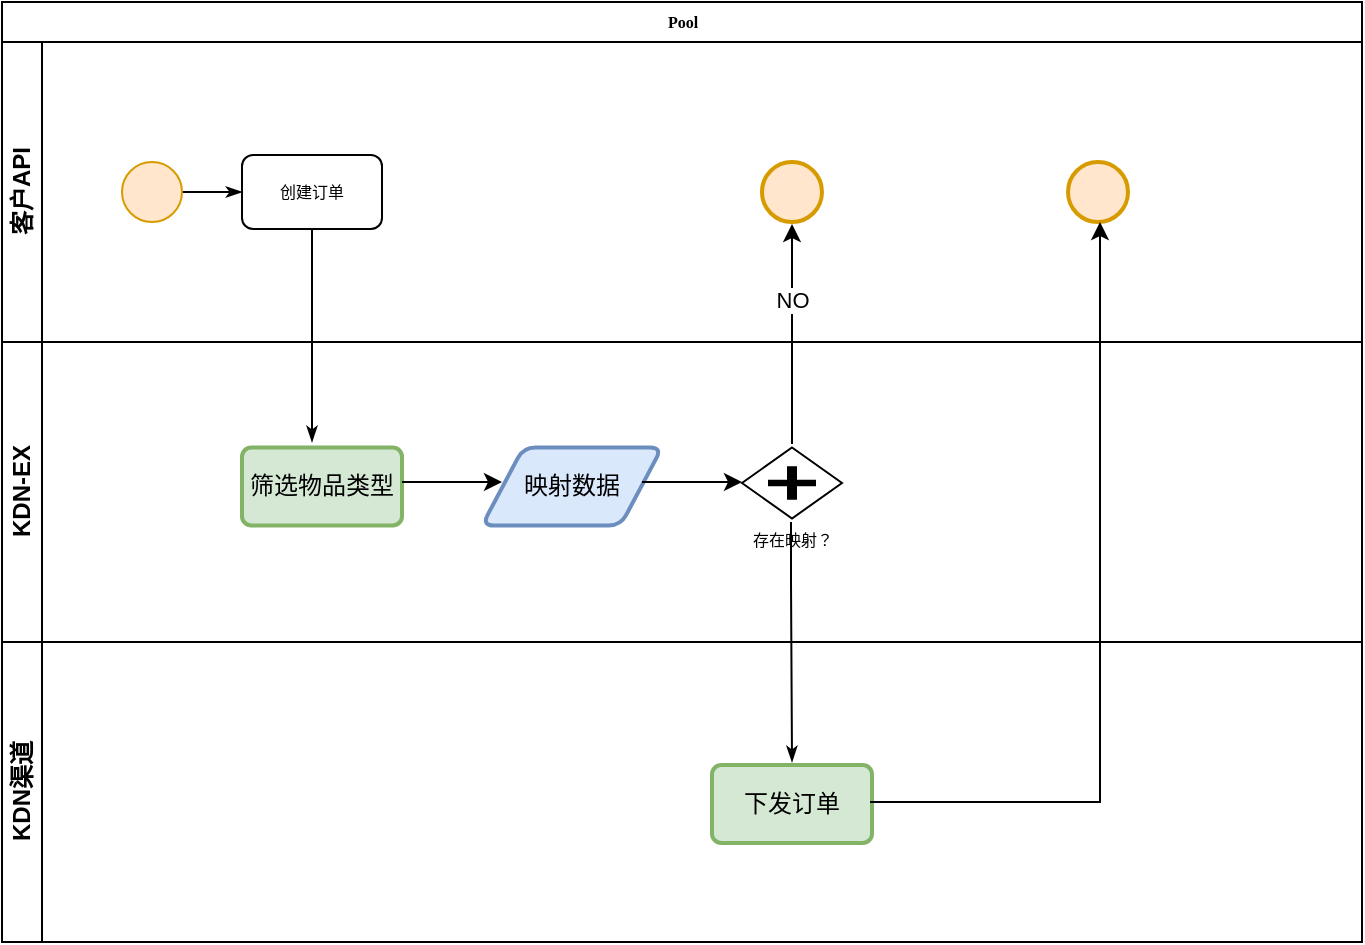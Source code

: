 <mxfile version="21.1.7" type="github" pages="3">
  <diagram name="Page-1" id="c7488fd3-1785-93aa-aadb-54a6760d102a">
    <mxGraphModel dx="1341" dy="748" grid="1" gridSize="10" guides="1" tooltips="1" connect="1" arrows="1" fold="1" page="1" pageScale="1" pageWidth="1100" pageHeight="850" background="none" math="0" shadow="0">
      <root>
        <mxCell id="0" />
        <mxCell id="1" parent="0" />
        <mxCell id="2b4e8129b02d487f-1" value="Pool" style="swimlane;html=1;childLayout=stackLayout;horizontal=1;startSize=20;horizontalStack=0;rounded=0;shadow=0;labelBackgroundColor=none;strokeWidth=1;fontFamily=Verdana;fontSize=8;align=center;" parent="1" vertex="1">
          <mxGeometry x="180" y="70" width="680" height="470" as="geometry" />
        </mxCell>
        <mxCell id="2b4e8129b02d487f-2" value="客户API" style="swimlane;html=1;startSize=20;horizontal=0;" parent="2b4e8129b02d487f-1" vertex="1">
          <mxGeometry y="20" width="680" height="150" as="geometry" />
        </mxCell>
        <mxCell id="2b4e8129b02d487f-18" style="edgeStyle=orthogonalEdgeStyle;rounded=0;html=1;labelBackgroundColor=none;startArrow=none;startFill=0;startSize=5;endArrow=classicThin;endFill=1;endSize=5;jettySize=auto;orthogonalLoop=1;strokeWidth=1;fontFamily=Verdana;fontSize=8" parent="2b4e8129b02d487f-2" source="2b4e8129b02d487f-5" target="2b4e8129b02d487f-6" edge="1">
          <mxGeometry relative="1" as="geometry" />
        </mxCell>
        <mxCell id="2b4e8129b02d487f-5" value="" style="ellipse;whiteSpace=wrap;html=1;rounded=0;shadow=0;labelBackgroundColor=none;strokeWidth=1;fontFamily=Verdana;fontSize=8;align=center;fillColor=#ffe6cc;strokeColor=#d79b00;" parent="2b4e8129b02d487f-2" vertex="1">
          <mxGeometry x="60" y="60" width="30" height="30" as="geometry" />
        </mxCell>
        <mxCell id="2b4e8129b02d487f-6" value="创建订单" style="rounded=1;whiteSpace=wrap;html=1;shadow=0;labelBackgroundColor=none;strokeWidth=1;fontFamily=Verdana;fontSize=8;align=center;" parent="2b4e8129b02d487f-2" vertex="1">
          <mxGeometry x="120" y="56.5" width="70" height="37" as="geometry" />
        </mxCell>
        <mxCell id="2b4e8129b02d487f-11" value="" style="ellipse;whiteSpace=wrap;html=1;rounded=0;shadow=0;labelBackgroundColor=none;strokeWidth=2;fontFamily=Verdana;fontSize=8;align=center;fillColor=#ffe6cc;strokeColor=#d79b00;" parent="2b4e8129b02d487f-2" vertex="1">
          <mxGeometry x="380" y="60" width="30" height="30" as="geometry" />
        </mxCell>
        <mxCell id="eg-5MCdYRZrcCjl5ns9g-2" value="" style="ellipse;whiteSpace=wrap;html=1;rounded=0;shadow=0;labelBackgroundColor=none;strokeWidth=2;fontFamily=Verdana;fontSize=8;align=center;fillColor=#ffe6cc;strokeColor=#d79b00;" vertex="1" parent="2b4e8129b02d487f-2">
          <mxGeometry x="533" y="60" width="30" height="30" as="geometry" />
        </mxCell>
        <mxCell id="2b4e8129b02d487f-3" value="KDN-EX" style="swimlane;html=1;startSize=20;horizontal=0;" parent="2b4e8129b02d487f-1" vertex="1">
          <mxGeometry y="170" width="680" height="150" as="geometry" />
        </mxCell>
        <mxCell id="cXyiy-AwKJkyrSfhlRhQ-1" value="映射数据" style="shape=parallelogram;html=1;strokeWidth=2;perimeter=parallelogramPerimeter;whiteSpace=wrap;rounded=1;arcSize=12;size=0.23;fillColor=#dae8fc;strokeColor=#6c8ebf;" vertex="1" parent="2b4e8129b02d487f-3">
          <mxGeometry x="240" y="52.75" width="90" height="39" as="geometry" />
        </mxCell>
        <mxCell id="cXyiy-AwKJkyrSfhlRhQ-2" value="筛选物品类型" style="rounded=1;whiteSpace=wrap;html=1;strokeWidth=2;arcSize=12;fillColor=#d5e8d4;strokeColor=#82b366;" vertex="1" parent="2b4e8129b02d487f-3">
          <mxGeometry x="120" y="52.75" width="80" height="39" as="geometry" />
        </mxCell>
        <mxCell id="cXyiy-AwKJkyrSfhlRhQ-4" value="存在映射？" style="shape=mxgraph.bpmn.shape;html=1;verticalLabelPosition=bottom;labelBackgroundColor=#ffffff;verticalAlign=top;perimeter=rhombusPerimeter;background=gateway;outline=none;symbol=parallelGw;rounded=1;shadow=0;strokeWidth=1;fontFamily=Verdana;fontSize=8;align=center;" vertex="1" parent="2b4e8129b02d487f-3">
          <mxGeometry x="370" y="52.75" width="50" height="35.5" as="geometry" />
        </mxCell>
        <mxCell id="cXyiy-AwKJkyrSfhlRhQ-5" value="" style="edgeStyle=orthogonalEdgeStyle;rounded=0;orthogonalLoop=1;jettySize=auto;html=1;" edge="1" parent="2b4e8129b02d487f-3">
          <mxGeometry relative="1" as="geometry">
            <mxPoint x="320" y="70" as="sourcePoint" />
            <mxPoint x="370" y="70" as="targetPoint" />
          </mxGeometry>
        </mxCell>
        <mxCell id="YGkNrmqlYQesp8JgBSFn-2" value="" style="endArrow=classic;html=1;rounded=0;entryX=0.5;entryY=1;entryDx=0;entryDy=0;" edge="1" parent="2b4e8129b02d487f-3">
          <mxGeometry width="50" height="50" relative="1" as="geometry">
            <mxPoint x="395" y="51" as="sourcePoint" />
            <mxPoint x="395" y="-59" as="targetPoint" />
          </mxGeometry>
        </mxCell>
        <mxCell id="YGkNrmqlYQesp8JgBSFn-3" value="NO" style="edgeLabel;html=1;align=center;verticalAlign=middle;resizable=0;points=[];" vertex="1" connectable="0" parent="YGkNrmqlYQesp8JgBSFn-2">
          <mxGeometry x="0.309" relative="1" as="geometry">
            <mxPoint as="offset" />
          </mxGeometry>
        </mxCell>
        <mxCell id="eg-5MCdYRZrcCjl5ns9g-1" style="edgeStyle=orthogonalEdgeStyle;rounded=0;html=1;labelBackgroundColor=none;startArrow=none;startFill=0;startSize=5;endArrow=classicThin;endFill=1;endSize=5;jettySize=auto;orthogonalLoop=1;strokeWidth=1;fontFamily=Verdana;fontSize=8;" edge="1" parent="2b4e8129b02d487f-3">
          <mxGeometry relative="1" as="geometry">
            <mxPoint x="394.5" y="90" as="sourcePoint" />
            <mxPoint x="395" y="210" as="targetPoint" />
            <Array as="points">
              <mxPoint x="395" y="120" />
              <mxPoint x="395" y="120" />
            </Array>
          </mxGeometry>
        </mxCell>
        <mxCell id="vy70RR6y7A3GXflHRzFj-1" value="" style="edgeStyle=orthogonalEdgeStyle;rounded=0;orthogonalLoop=1;jettySize=auto;html=1;" edge="1" parent="2b4e8129b02d487f-3">
          <mxGeometry relative="1" as="geometry">
            <mxPoint x="200" y="70" as="sourcePoint" />
            <mxPoint x="250" y="70" as="targetPoint" />
          </mxGeometry>
        </mxCell>
        <mxCell id="2b4e8129b02d487f-4" value="KDN渠道" style="swimlane;html=1;startSize=20;horizontal=0;" parent="2b4e8129b02d487f-1" vertex="1">
          <mxGeometry y="320" width="680" height="150" as="geometry">
            <mxRectangle y="320" width="680" height="30" as="alternateBounds" />
          </mxGeometry>
        </mxCell>
        <mxCell id="YGkNrmqlYQesp8JgBSFn-6" value="下发订单" style="rounded=1;whiteSpace=wrap;html=1;strokeWidth=2;arcSize=12;fillColor=#d5e8d4;strokeColor=#82b366;" vertex="1" parent="2b4e8129b02d487f-4">
          <mxGeometry x="355" y="61.5" width="80" height="39" as="geometry" />
        </mxCell>
        <mxCell id="2b4e8129b02d487f-24" style="edgeStyle=orthogonalEdgeStyle;rounded=0;html=1;labelBackgroundColor=none;startArrow=none;startFill=0;startSize=5;endArrow=classicThin;endFill=1;endSize=5;jettySize=auto;orthogonalLoop=1;strokeWidth=1;fontFamily=Verdana;fontSize=8" parent="2b4e8129b02d487f-1" source="2b4e8129b02d487f-6" edge="1">
          <mxGeometry relative="1" as="geometry">
            <mxPoint x="155" y="220" as="targetPoint" />
          </mxGeometry>
        </mxCell>
        <mxCell id="eg-5MCdYRZrcCjl5ns9g-3" value="" style="endArrow=classic;html=1;rounded=0;edgeStyle=orthogonalEdgeStyle;entryX=0.5;entryY=1;entryDx=0;entryDy=0;exitX=0.938;exitY=0.474;exitDx=0;exitDy=0;exitPerimeter=0;" edge="1" parent="2b4e8129b02d487f-1">
          <mxGeometry width="50" height="50" relative="1" as="geometry">
            <mxPoint x="434.04" y="399.986" as="sourcePoint" />
            <mxPoint x="549" y="110" as="targetPoint" />
            <Array as="points">
              <mxPoint x="549" y="400" />
            </Array>
          </mxGeometry>
        </mxCell>
      </root>
    </mxGraphModel>
  </diagram>
  <diagram name="Page-1 的副本" id="4hg6F2vFtD7_7h2gZxns">
    <mxGraphModel dx="1341" dy="748" grid="1" gridSize="10" guides="1" tooltips="1" connect="1" arrows="1" fold="1" page="1" pageScale="1" pageWidth="1100" pageHeight="850" background="none" math="0" shadow="0">
      <root>
        <mxCell id="1OYm-rZ2bbMsDLSTkXB--0" />
        <mxCell id="1OYm-rZ2bbMsDLSTkXB--1" parent="1OYm-rZ2bbMsDLSTkXB--0" />
        <mxCell id="1OYm-rZ2bbMsDLSTkXB--2" value="Pool" style="swimlane;html=1;childLayout=stackLayout;horizontal=1;startSize=20;horizontalStack=0;rounded=0;shadow=0;labelBackgroundColor=none;strokeWidth=1;fontFamily=Verdana;fontSize=8;align=center;" vertex="1" parent="1OYm-rZ2bbMsDLSTkXB--1">
          <mxGeometry x="180" y="70" width="680" height="470" as="geometry" />
        </mxCell>
        <mxCell id="1OYm-rZ2bbMsDLSTkXB--3" value="客户API" style="swimlane;html=1;startSize=20;horizontal=0;" vertex="1" parent="1OYm-rZ2bbMsDLSTkXB--2">
          <mxGeometry y="20" width="680" height="150" as="geometry" />
        </mxCell>
        <mxCell id="1OYm-rZ2bbMsDLSTkXB--4" style="edgeStyle=orthogonalEdgeStyle;rounded=0;html=1;labelBackgroundColor=none;startArrow=none;startFill=0;startSize=5;endArrow=classicThin;endFill=1;endSize=5;jettySize=auto;orthogonalLoop=1;strokeWidth=1;fontFamily=Verdana;fontSize=8" edge="1" parent="1OYm-rZ2bbMsDLSTkXB--3" source="1OYm-rZ2bbMsDLSTkXB--5" target="1OYm-rZ2bbMsDLSTkXB--6">
          <mxGeometry relative="1" as="geometry" />
        </mxCell>
        <mxCell id="1OYm-rZ2bbMsDLSTkXB--5" value="" style="ellipse;whiteSpace=wrap;html=1;rounded=0;shadow=0;labelBackgroundColor=none;strokeWidth=1;fontFamily=Verdana;fontSize=8;align=center;" vertex="1" parent="1OYm-rZ2bbMsDLSTkXB--3">
          <mxGeometry x="60" y="60" width="30" height="30" as="geometry" />
        </mxCell>
        <mxCell id="1OYm-rZ2bbMsDLSTkXB--6" value="" style="rounded=1;whiteSpace=wrap;html=1;shadow=0;labelBackgroundColor=none;strokeWidth=1;fontFamily=Verdana;fontSize=8;align=center;" vertex="1" parent="1OYm-rZ2bbMsDLSTkXB--3">
          <mxGeometry x="120" y="56.5" width="70" height="37" as="geometry" />
        </mxCell>
        <mxCell id="1OYm-rZ2bbMsDLSTkXB--7" style="edgeStyle=orthogonalEdgeStyle;rounded=0;html=1;labelBackgroundColor=none;startArrow=none;startFill=0;startSize=5;endArrow=classicThin;endFill=1;endSize=5;jettySize=auto;orthogonalLoop=1;strokeWidth=1;fontFamily=Verdana;fontSize=8" edge="1" parent="1OYm-rZ2bbMsDLSTkXB--3" source="1OYm-rZ2bbMsDLSTkXB--8" target="1OYm-rZ2bbMsDLSTkXB--9">
          <mxGeometry relative="1" as="geometry" />
        </mxCell>
        <mxCell id="1OYm-rZ2bbMsDLSTkXB--8" value="" style="rounded=1;whiteSpace=wrap;html=1;shadow=0;labelBackgroundColor=none;strokeWidth=1;fontFamily=Verdana;fontSize=8;align=center;" vertex="1" parent="1OYm-rZ2bbMsDLSTkXB--3">
          <mxGeometry x="230" y="56.5" width="70" height="37" as="geometry" />
        </mxCell>
        <mxCell id="1OYm-rZ2bbMsDLSTkXB--9" value="" style="ellipse;whiteSpace=wrap;html=1;rounded=0;shadow=0;labelBackgroundColor=none;strokeWidth=2;fontFamily=Verdana;fontSize=8;align=center;" vertex="1" parent="1OYm-rZ2bbMsDLSTkXB--3">
          <mxGeometry x="330" y="60" width="30" height="30" as="geometry" />
        </mxCell>
        <mxCell id="1OYm-rZ2bbMsDLSTkXB--10" style="edgeStyle=orthogonalEdgeStyle;rounded=0;html=1;entryX=0;entryY=0.5;labelBackgroundColor=none;startArrow=none;startFill=0;startSize=5;endArrow=classicThin;endFill=1;endSize=5;jettySize=auto;orthogonalLoop=1;strokeWidth=1;fontFamily=Verdana;fontSize=8" edge="1" parent="1OYm-rZ2bbMsDLSTkXB--3" source="1OYm-rZ2bbMsDLSTkXB--11" target="1OYm-rZ2bbMsDLSTkXB--13">
          <mxGeometry relative="1" as="geometry" />
        </mxCell>
        <mxCell id="1OYm-rZ2bbMsDLSTkXB--11" value="" style="rounded=1;whiteSpace=wrap;html=1;shadow=0;labelBackgroundColor=none;strokeWidth=1;fontFamily=Verdana;fontSize=8;align=center;" vertex="1" parent="1OYm-rZ2bbMsDLSTkXB--3">
          <mxGeometry x="420" y="56.5" width="70" height="37" as="geometry" />
        </mxCell>
        <mxCell id="1OYm-rZ2bbMsDLSTkXB--12" style="edgeStyle=orthogonalEdgeStyle;rounded=0;html=1;labelBackgroundColor=none;startArrow=none;startFill=0;startSize=5;endArrow=classicThin;endFill=1;endSize=5;jettySize=auto;orthogonalLoop=1;strokeWidth=1;fontFamily=Verdana;fontSize=8" edge="1" parent="1OYm-rZ2bbMsDLSTkXB--3" source="1OYm-rZ2bbMsDLSTkXB--13" target="1OYm-rZ2bbMsDLSTkXB--14">
          <mxGeometry relative="1" as="geometry" />
        </mxCell>
        <mxCell id="1OYm-rZ2bbMsDLSTkXB--13" value="" style="shape=mxgraph.bpmn.shape;html=1;verticalLabelPosition=bottom;labelBackgroundColor=#ffffff;verticalAlign=top;perimeter=rhombusPerimeter;background=gateway;outline=none;symbol=parallelGw;rounded=1;shadow=0;strokeWidth=1;fontFamily=Verdana;fontSize=8;align=center;" vertex="1" parent="1OYm-rZ2bbMsDLSTkXB--3">
          <mxGeometry x="550" y="60" width="30" height="30" as="geometry" />
        </mxCell>
        <mxCell id="1OYm-rZ2bbMsDLSTkXB--14" value="" style="ellipse;whiteSpace=wrap;html=1;rounded=0;shadow=0;labelBackgroundColor=none;strokeWidth=2;fontFamily=Verdana;fontSize=8;align=center;" vertex="1" parent="1OYm-rZ2bbMsDLSTkXB--3">
          <mxGeometry x="610" y="60" width="30" height="30" as="geometry" />
        </mxCell>
        <mxCell id="1OYm-rZ2bbMsDLSTkXB--15" value="KDN-EX" style="swimlane;html=1;startSize=20;horizontal=0;" vertex="1" parent="1OYm-rZ2bbMsDLSTkXB--2">
          <mxGeometry y="170" width="680" height="150" as="geometry" />
        </mxCell>
        <mxCell id="1OYm-rZ2bbMsDLSTkXB--16" style="edgeStyle=orthogonalEdgeStyle;rounded=0;html=1;labelBackgroundColor=none;startArrow=none;startFill=0;startSize=5;endArrow=classicThin;endFill=1;endSize=5;jettySize=auto;orthogonalLoop=1;strokeWidth=1;fontFamily=Verdana;fontSize=8" edge="1" parent="1OYm-rZ2bbMsDLSTkXB--15" source="1OYm-rZ2bbMsDLSTkXB--17" target="1OYm-rZ2bbMsDLSTkXB--18">
          <mxGeometry relative="1" as="geometry" />
        </mxCell>
        <mxCell id="1OYm-rZ2bbMsDLSTkXB--17" value="" style="rounded=1;whiteSpace=wrap;html=1;shadow=0;labelBackgroundColor=none;strokeWidth=1;fontFamily=Verdana;fontSize=8;align=center;" vertex="1" parent="1OYm-rZ2bbMsDLSTkXB--15">
          <mxGeometry x="120" y="50.0" width="70" height="37" as="geometry" />
        </mxCell>
        <mxCell id="1OYm-rZ2bbMsDLSTkXB--18" value="" style="strokeWidth=1;html=1;shape=mxgraph.flowchart.decision;whiteSpace=wrap;rounded=1;shadow=0;labelBackgroundColor=none;fontFamily=Verdana;fontSize=8;align=center;" vertex="1" parent="1OYm-rZ2bbMsDLSTkXB--15">
          <mxGeometry x="250" y="53.5" width="30" height="30" as="geometry" />
        </mxCell>
        <mxCell id="1OYm-rZ2bbMsDLSTkXB--19" value="KDN渠道" style="swimlane;html=1;startSize=20;horizontal=0;" vertex="1" parent="1OYm-rZ2bbMsDLSTkXB--2">
          <mxGeometry y="320" width="680" height="150" as="geometry" />
        </mxCell>
        <mxCell id="1OYm-rZ2bbMsDLSTkXB--20" style="edgeStyle=orthogonalEdgeStyle;rounded=0;html=1;labelBackgroundColor=none;startArrow=none;startFill=0;startSize=5;endArrow=classicThin;endFill=1;endSize=5;jettySize=auto;orthogonalLoop=1;strokeWidth=1;fontFamily=Verdana;fontSize=8;" edge="1" parent="1OYm-rZ2bbMsDLSTkXB--19" source="1OYm-rZ2bbMsDLSTkXB--21" target="1OYm-rZ2bbMsDLSTkXB--23">
          <mxGeometry relative="1" as="geometry" />
        </mxCell>
        <mxCell id="1OYm-rZ2bbMsDLSTkXB--21" value="" style="rounded=1;whiteSpace=wrap;html=1;shadow=0;labelBackgroundColor=none;strokeWidth=1;fontFamily=Verdana;fontSize=8;align=center;" vertex="1" parent="1OYm-rZ2bbMsDLSTkXB--19">
          <mxGeometry x="230" y="57.0" width="70" height="37" as="geometry" />
        </mxCell>
        <mxCell id="1OYm-rZ2bbMsDLSTkXB--22" value="Yes" style="edgeStyle=orthogonalEdgeStyle;rounded=0;html=1;entryX=0;entryY=0.5;labelBackgroundColor=none;startArrow=none;startFill=0;startSize=5;endArrow=classicThin;endFill=1;endSize=5;jettySize=auto;orthogonalLoop=1;strokeWidth=1;fontFamily=Verdana;fontSize=8" edge="1" parent="1OYm-rZ2bbMsDLSTkXB--19" source="1OYm-rZ2bbMsDLSTkXB--23" target="1OYm-rZ2bbMsDLSTkXB--25">
          <mxGeometry x="-0.501" y="6" relative="1" as="geometry">
            <mxPoint as="offset" />
          </mxGeometry>
        </mxCell>
        <mxCell id="1OYm-rZ2bbMsDLSTkXB--23" value="" style="strokeWidth=1;html=1;shape=mxgraph.flowchart.decision;whiteSpace=wrap;rounded=1;shadow=0;labelBackgroundColor=none;fontFamily=Verdana;fontSize=8;align=center;" vertex="1" parent="1OYm-rZ2bbMsDLSTkXB--19">
          <mxGeometry x="330" y="60.5" width="30" height="30" as="geometry" />
        </mxCell>
        <mxCell id="1OYm-rZ2bbMsDLSTkXB--24" style="edgeStyle=orthogonalEdgeStyle;rounded=0;html=1;labelBackgroundColor=none;startArrow=none;startFill=0;startSize=5;endArrow=classicThin;endFill=1;endSize=5;jettySize=auto;orthogonalLoop=1;strokeColor=#000000;strokeWidth=1;fontFamily=Verdana;fontSize=8;fontColor=#000000;" edge="1" parent="1OYm-rZ2bbMsDLSTkXB--19" source="1OYm-rZ2bbMsDLSTkXB--25" target="1OYm-rZ2bbMsDLSTkXB--26">
          <mxGeometry relative="1" as="geometry" />
        </mxCell>
        <mxCell id="1OYm-rZ2bbMsDLSTkXB--25" value="" style="shape=mxgraph.bpmn.shape;html=1;verticalLabelPosition=bottom;labelBackgroundColor=#ffffff;verticalAlign=top;perimeter=rhombusPerimeter;background=gateway;outline=none;symbol=parallelGw;rounded=1;shadow=0;strokeWidth=1;fontFamily=Verdana;fontSize=8;align=center;" vertex="1" parent="1OYm-rZ2bbMsDLSTkXB--19">
          <mxGeometry x="440" y="60.5" width="30" height="30" as="geometry" />
        </mxCell>
        <mxCell id="1OYm-rZ2bbMsDLSTkXB--26" value="" style="rounded=1;whiteSpace=wrap;html=1;shadow=0;labelBackgroundColor=none;strokeWidth=1;fontFamily=Verdana;fontSize=8;align=center;" vertex="1" parent="1OYm-rZ2bbMsDLSTkXB--19">
          <mxGeometry x="530" y="57" width="70" height="37" as="geometry" />
        </mxCell>
        <mxCell id="1OYm-rZ2bbMsDLSTkXB--27" style="edgeStyle=orthogonalEdgeStyle;rounded=0;html=1;labelBackgroundColor=none;startArrow=none;startFill=0;startSize=5;endArrow=classicThin;endFill=1;endSize=5;jettySize=auto;orthogonalLoop=1;strokeWidth=1;fontFamily=Verdana;fontSize=8" edge="1" parent="1OYm-rZ2bbMsDLSTkXB--2" source="1OYm-rZ2bbMsDLSTkXB--6" target="1OYm-rZ2bbMsDLSTkXB--17">
          <mxGeometry relative="1" as="geometry" />
        </mxCell>
        <mxCell id="1OYm-rZ2bbMsDLSTkXB--28" value="No" style="edgeStyle=orthogonalEdgeStyle;rounded=0;html=1;labelBackgroundColor=none;startArrow=none;startFill=0;startSize=5;endArrow=classicThin;endFill=1;endSize=5;jettySize=auto;orthogonalLoop=1;strokeWidth=1;fontFamily=Verdana;fontSize=8" edge="1" parent="1OYm-rZ2bbMsDLSTkXB--2" source="1OYm-rZ2bbMsDLSTkXB--18" target="1OYm-rZ2bbMsDLSTkXB--8">
          <mxGeometry x="-0.936" y="-15" relative="1" as="geometry">
            <mxPoint as="offset" />
          </mxGeometry>
        </mxCell>
        <mxCell id="1OYm-rZ2bbMsDLSTkXB--29" value="Yes" style="edgeStyle=orthogonalEdgeStyle;rounded=0;html=1;labelBackgroundColor=none;startArrow=none;startFill=0;startSize=5;endArrow=classicThin;endFill=1;endSize=5;jettySize=auto;orthogonalLoop=1;strokeWidth=1;fontFamily=Verdana;fontSize=8" edge="1" parent="1OYm-rZ2bbMsDLSTkXB--2" source="1OYm-rZ2bbMsDLSTkXB--18" target="1OYm-rZ2bbMsDLSTkXB--21">
          <mxGeometry x="-0.895" y="15" relative="1" as="geometry">
            <mxPoint as="offset" />
          </mxGeometry>
        </mxCell>
        <mxCell id="1OYm-rZ2bbMsDLSTkXB--30" style="edgeStyle=orthogonalEdgeStyle;rounded=0;html=1;entryX=0.5;entryY=1;labelBackgroundColor=none;startArrow=none;startFill=0;startSize=5;endArrow=classicThin;endFill=1;endSize=5;jettySize=auto;orthogonalLoop=1;strokeWidth=1;fontFamily=Verdana;fontSize=8" edge="1" parent="1OYm-rZ2bbMsDLSTkXB--2" source="1OYm-rZ2bbMsDLSTkXB--26" target="1OYm-rZ2bbMsDLSTkXB--13">
          <mxGeometry relative="1" as="geometry" />
        </mxCell>
        <mxCell id="1OYm-rZ2bbMsDLSTkXB--31" value="No" style="edgeStyle=orthogonalEdgeStyle;rounded=0;html=1;labelBackgroundColor=none;startArrow=none;startFill=0;startSize=5;endArrow=classicThin;endFill=1;endSize=5;jettySize=auto;orthogonalLoop=1;strokeWidth=1;fontFamily=Verdana;fontSize=8" edge="1" parent="1OYm-rZ2bbMsDLSTkXB--2" source="1OYm-rZ2bbMsDLSTkXB--23" target="1OYm-rZ2bbMsDLSTkXB--17">
          <mxGeometry x="-0.953" y="15" relative="1" as="geometry">
            <Array as="points">
              <mxPoint x="345" y="440" />
              <mxPoint x="155" y="440" />
            </Array>
            <mxPoint as="offset" />
          </mxGeometry>
        </mxCell>
        <mxCell id="1OYm-rZ2bbMsDLSTkXB--32" style="edgeStyle=orthogonalEdgeStyle;rounded=0;html=1;labelBackgroundColor=none;startArrow=none;startFill=0;startSize=5;endArrow=classicThin;endFill=1;endSize=5;jettySize=auto;orthogonalLoop=1;strokeWidth=1;fontFamily=Verdana;fontSize=8" edge="1" parent="1OYm-rZ2bbMsDLSTkXB--2" source="1OYm-rZ2bbMsDLSTkXB--25" target="1OYm-rZ2bbMsDLSTkXB--11">
          <mxGeometry relative="1" as="geometry" />
        </mxCell>
      </root>
    </mxGraphModel>
  </diagram>
  <diagram id="Ut9EoubrjI1ebRrbbgLI" name="第 3 页">
    <mxGraphModel dx="1341" dy="748" grid="1" gridSize="10" guides="1" tooltips="1" connect="1" arrows="1" fold="1" page="1" pageScale="1" pageWidth="827" pageHeight="1169" math="0" shadow="0">
      <root>
        <mxCell id="0" />
        <mxCell id="1" parent="0" />
        <mxCell id="z_uPyNCzf6nOOf_IbNFa-1" value="物品类型名称&lt;br&gt;&lt;br&gt;物品类型编码&lt;br&gt;&lt;br&gt;物品类型状态" style="rounded=0;whiteSpace=wrap;html=1;" vertex="1" parent="1">
          <mxGeometry x="150" y="230" width="120" height="340" as="geometry" />
        </mxCell>
        <mxCell id="z_uPyNCzf6nOOf_IbNFa-2" value="新增/修改/查询" style="rounded=0;whiteSpace=wrap;html=1;" vertex="1" parent="1">
          <mxGeometry x="380" y="230" width="120" height="340" as="geometry" />
        </mxCell>
        <mxCell id="z_uPyNCzf6nOOf_IbNFa-3" value="有效物品类型" style="rounded=0;whiteSpace=wrap;html=1;" vertex="1" parent="1">
          <mxGeometry x="600" y="230" width="120" height="340" as="geometry" />
        </mxCell>
        <mxCell id="z_uPyNCzf6nOOf_IbNFa-4" value="输入" style="text;html=1;align=center;verticalAlign=middle;resizable=0;points=[];autosize=1;strokeColor=none;fillColor=none;" vertex="1" parent="1">
          <mxGeometry x="185" y="195" width="50" height="30" as="geometry" />
        </mxCell>
        <mxCell id="z_uPyNCzf6nOOf_IbNFa-5" value="处理" style="text;html=1;align=center;verticalAlign=middle;resizable=0;points=[];autosize=1;strokeColor=none;fillColor=none;" vertex="1" parent="1">
          <mxGeometry x="415" y="195" width="50" height="30" as="geometry" />
        </mxCell>
        <mxCell id="z_uPyNCzf6nOOf_IbNFa-6" value="输出" style="text;html=1;align=center;verticalAlign=middle;resizable=0;points=[];autosize=1;strokeColor=none;fillColor=none;" vertex="1" parent="1">
          <mxGeometry x="635" y="195" width="50" height="30" as="geometry" />
        </mxCell>
        <mxCell id="z_uPyNCzf6nOOf_IbNFa-9" value="" style="shape=flexArrow;endArrow=classic;html=1;rounded=0;" edge="1" parent="1">
          <mxGeometry width="50" height="50" relative="1" as="geometry">
            <mxPoint x="300" y="380" as="sourcePoint" />
            <mxPoint x="360" y="380" as="targetPoint" />
          </mxGeometry>
        </mxCell>
        <mxCell id="z_uPyNCzf6nOOf_IbNFa-10" value="" style="shape=flexArrow;endArrow=classic;html=1;rounded=0;" edge="1" parent="1">
          <mxGeometry width="50" height="50" relative="1" as="geometry">
            <mxPoint x="520" y="380" as="sourcePoint" />
            <mxPoint x="580" y="380" as="targetPoint" />
          </mxGeometry>
        </mxCell>
      </root>
    </mxGraphModel>
  </diagram>
</mxfile>
